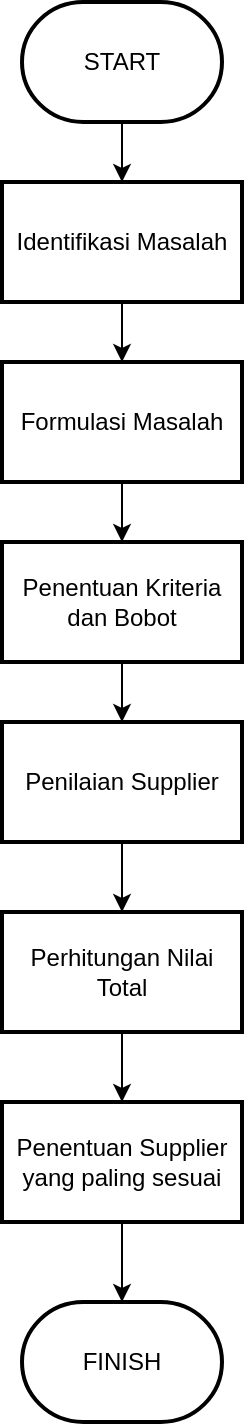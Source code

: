 <mxfile version="15.5.2" type="github">
  <diagram id="C5RBs43oDa-KdzZeNtuy" name="Page-1">
    <mxGraphModel dx="1736" dy="984" grid="1" gridSize="10" guides="1" tooltips="1" connect="1" arrows="1" fold="1" page="1" pageScale="1" pageWidth="827" pageHeight="1169" math="0" shadow="0">
      <root>
        <mxCell id="WIyWlLk6GJQsqaUBKTNV-0" />
        <mxCell id="WIyWlLk6GJQsqaUBKTNV-1" parent="WIyWlLk6GJQsqaUBKTNV-0" />
        <mxCell id="qa9qUavZ_9juywuR9Kr9-8" value="" style="edgeStyle=orthogonalEdgeStyle;rounded=0;orthogonalLoop=1;jettySize=auto;html=1;" edge="1" parent="WIyWlLk6GJQsqaUBKTNV-1" source="qa9qUavZ_9juywuR9Kr9-0" target="qa9qUavZ_9juywuR9Kr9-1">
          <mxGeometry relative="1" as="geometry" />
        </mxCell>
        <mxCell id="qa9qUavZ_9juywuR9Kr9-0" value="START" style="strokeWidth=2;html=1;shape=mxgraph.flowchart.terminator;whiteSpace=wrap;" vertex="1" parent="WIyWlLk6GJQsqaUBKTNV-1">
          <mxGeometry x="270" y="60" width="100" height="60" as="geometry" />
        </mxCell>
        <mxCell id="qa9qUavZ_9juywuR9Kr9-9" value="" style="edgeStyle=orthogonalEdgeStyle;rounded=0;orthogonalLoop=1;jettySize=auto;html=1;" edge="1" parent="WIyWlLk6GJQsqaUBKTNV-1" source="qa9qUavZ_9juywuR9Kr9-1" target="qa9qUavZ_9juywuR9Kr9-2">
          <mxGeometry relative="1" as="geometry" />
        </mxCell>
        <mxCell id="qa9qUavZ_9juywuR9Kr9-1" value="Identifikasi Masalah" style="rounded=0;whiteSpace=wrap;html=1;strokeWidth=2;" vertex="1" parent="WIyWlLk6GJQsqaUBKTNV-1">
          <mxGeometry x="260" y="150" width="120" height="60" as="geometry" />
        </mxCell>
        <mxCell id="qa9qUavZ_9juywuR9Kr9-10" value="" style="edgeStyle=orthogonalEdgeStyle;rounded=0;orthogonalLoop=1;jettySize=auto;html=1;" edge="1" parent="WIyWlLk6GJQsqaUBKTNV-1" source="qa9qUavZ_9juywuR9Kr9-2" target="qa9qUavZ_9juywuR9Kr9-3">
          <mxGeometry relative="1" as="geometry" />
        </mxCell>
        <mxCell id="qa9qUavZ_9juywuR9Kr9-2" value="Formulasi Masalah" style="rounded=0;whiteSpace=wrap;html=1;strokeWidth=2;" vertex="1" parent="WIyWlLk6GJQsqaUBKTNV-1">
          <mxGeometry x="260" y="240" width="120" height="60" as="geometry" />
        </mxCell>
        <mxCell id="qa9qUavZ_9juywuR9Kr9-11" value="" style="edgeStyle=orthogonalEdgeStyle;rounded=0;orthogonalLoop=1;jettySize=auto;html=1;" edge="1" parent="WIyWlLk6GJQsqaUBKTNV-1" source="qa9qUavZ_9juywuR9Kr9-3" target="qa9qUavZ_9juywuR9Kr9-4">
          <mxGeometry relative="1" as="geometry" />
        </mxCell>
        <mxCell id="qa9qUavZ_9juywuR9Kr9-3" value="Penentuan Kriteria dan Bobot" style="rounded=0;whiteSpace=wrap;html=1;strokeWidth=2;" vertex="1" parent="WIyWlLk6GJQsqaUBKTNV-1">
          <mxGeometry x="260" y="330" width="120" height="60" as="geometry" />
        </mxCell>
        <mxCell id="qa9qUavZ_9juywuR9Kr9-12" value="" style="edgeStyle=orthogonalEdgeStyle;rounded=0;orthogonalLoop=1;jettySize=auto;html=1;" edge="1" parent="WIyWlLk6GJQsqaUBKTNV-1" source="qa9qUavZ_9juywuR9Kr9-4" target="qa9qUavZ_9juywuR9Kr9-5">
          <mxGeometry relative="1" as="geometry" />
        </mxCell>
        <mxCell id="qa9qUavZ_9juywuR9Kr9-4" value="Penilaian Supplier" style="rounded=0;whiteSpace=wrap;html=1;strokeWidth=2;" vertex="1" parent="WIyWlLk6GJQsqaUBKTNV-1">
          <mxGeometry x="260" y="420" width="120" height="60" as="geometry" />
        </mxCell>
        <mxCell id="qa9qUavZ_9juywuR9Kr9-13" value="" style="edgeStyle=orthogonalEdgeStyle;rounded=0;orthogonalLoop=1;jettySize=auto;html=1;" edge="1" parent="WIyWlLk6GJQsqaUBKTNV-1" source="qa9qUavZ_9juywuR9Kr9-5" target="qa9qUavZ_9juywuR9Kr9-6">
          <mxGeometry relative="1" as="geometry" />
        </mxCell>
        <mxCell id="qa9qUavZ_9juywuR9Kr9-5" value="Perhitungan Nilai Total" style="rounded=0;whiteSpace=wrap;html=1;strokeWidth=2;" vertex="1" parent="WIyWlLk6GJQsqaUBKTNV-1">
          <mxGeometry x="260" y="515" width="120" height="60" as="geometry" />
        </mxCell>
        <mxCell id="qa9qUavZ_9juywuR9Kr9-14" value="" style="edgeStyle=orthogonalEdgeStyle;rounded=0;orthogonalLoop=1;jettySize=auto;html=1;" edge="1" parent="WIyWlLk6GJQsqaUBKTNV-1" source="qa9qUavZ_9juywuR9Kr9-6" target="qa9qUavZ_9juywuR9Kr9-7">
          <mxGeometry relative="1" as="geometry" />
        </mxCell>
        <mxCell id="qa9qUavZ_9juywuR9Kr9-6" value="Penentuan Supplier yang paling sesuai" style="rounded=0;whiteSpace=wrap;html=1;strokeWidth=2;" vertex="1" parent="WIyWlLk6GJQsqaUBKTNV-1">
          <mxGeometry x="260" y="610" width="120" height="60" as="geometry" />
        </mxCell>
        <mxCell id="qa9qUavZ_9juywuR9Kr9-7" value="FINISH" style="strokeWidth=2;html=1;shape=mxgraph.flowchart.terminator;whiteSpace=wrap;" vertex="1" parent="WIyWlLk6GJQsqaUBKTNV-1">
          <mxGeometry x="270" y="710" width="100" height="60" as="geometry" />
        </mxCell>
      </root>
    </mxGraphModel>
  </diagram>
</mxfile>
